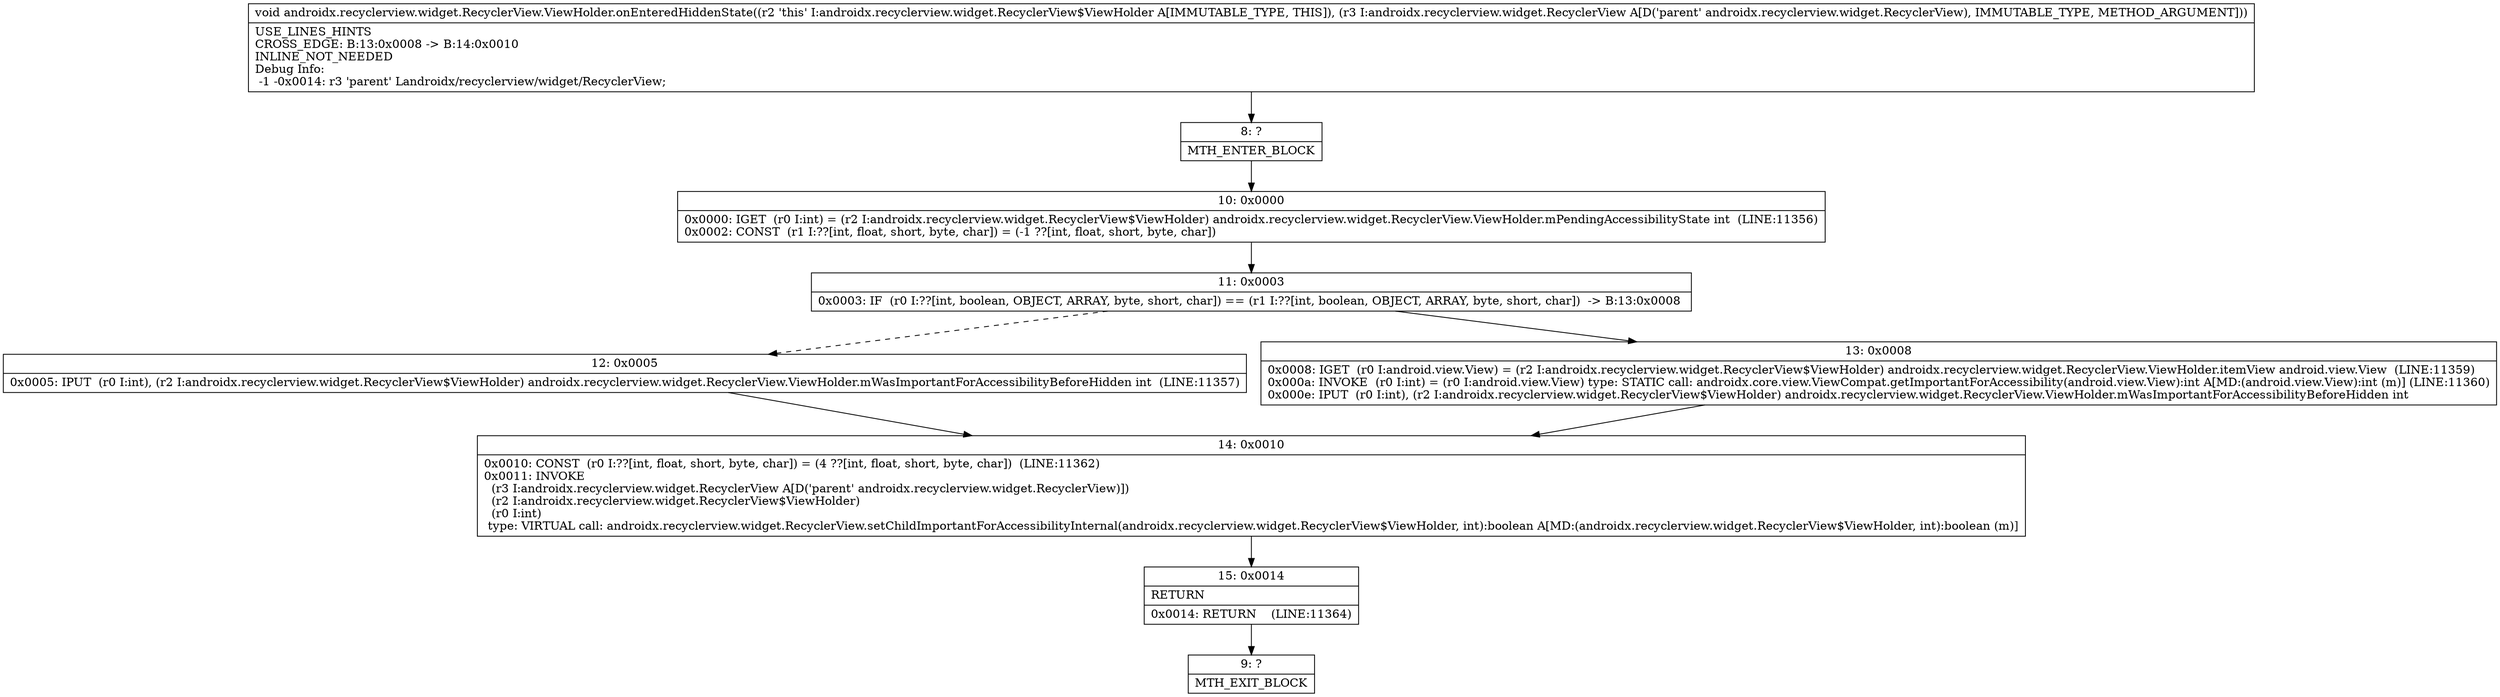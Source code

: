 digraph "CFG forandroidx.recyclerview.widget.RecyclerView.ViewHolder.onEnteredHiddenState(Landroidx\/recyclerview\/widget\/RecyclerView;)V" {
Node_8 [shape=record,label="{8\:\ ?|MTH_ENTER_BLOCK\l}"];
Node_10 [shape=record,label="{10\:\ 0x0000|0x0000: IGET  (r0 I:int) = (r2 I:androidx.recyclerview.widget.RecyclerView$ViewHolder) androidx.recyclerview.widget.RecyclerView.ViewHolder.mPendingAccessibilityState int  (LINE:11356)\l0x0002: CONST  (r1 I:??[int, float, short, byte, char]) = (\-1 ??[int, float, short, byte, char]) \l}"];
Node_11 [shape=record,label="{11\:\ 0x0003|0x0003: IF  (r0 I:??[int, boolean, OBJECT, ARRAY, byte, short, char]) == (r1 I:??[int, boolean, OBJECT, ARRAY, byte, short, char])  \-\> B:13:0x0008 \l}"];
Node_12 [shape=record,label="{12\:\ 0x0005|0x0005: IPUT  (r0 I:int), (r2 I:androidx.recyclerview.widget.RecyclerView$ViewHolder) androidx.recyclerview.widget.RecyclerView.ViewHolder.mWasImportantForAccessibilityBeforeHidden int  (LINE:11357)\l}"];
Node_14 [shape=record,label="{14\:\ 0x0010|0x0010: CONST  (r0 I:??[int, float, short, byte, char]) = (4 ??[int, float, short, byte, char])  (LINE:11362)\l0x0011: INVOKE  \l  (r3 I:androidx.recyclerview.widget.RecyclerView A[D('parent' androidx.recyclerview.widget.RecyclerView)])\l  (r2 I:androidx.recyclerview.widget.RecyclerView$ViewHolder)\l  (r0 I:int)\l type: VIRTUAL call: androidx.recyclerview.widget.RecyclerView.setChildImportantForAccessibilityInternal(androidx.recyclerview.widget.RecyclerView$ViewHolder, int):boolean A[MD:(androidx.recyclerview.widget.RecyclerView$ViewHolder, int):boolean (m)]\l}"];
Node_15 [shape=record,label="{15\:\ 0x0014|RETURN\l|0x0014: RETURN    (LINE:11364)\l}"];
Node_9 [shape=record,label="{9\:\ ?|MTH_EXIT_BLOCK\l}"];
Node_13 [shape=record,label="{13\:\ 0x0008|0x0008: IGET  (r0 I:android.view.View) = (r2 I:androidx.recyclerview.widget.RecyclerView$ViewHolder) androidx.recyclerview.widget.RecyclerView.ViewHolder.itemView android.view.View  (LINE:11359)\l0x000a: INVOKE  (r0 I:int) = (r0 I:android.view.View) type: STATIC call: androidx.core.view.ViewCompat.getImportantForAccessibility(android.view.View):int A[MD:(android.view.View):int (m)] (LINE:11360)\l0x000e: IPUT  (r0 I:int), (r2 I:androidx.recyclerview.widget.RecyclerView$ViewHolder) androidx.recyclerview.widget.RecyclerView.ViewHolder.mWasImportantForAccessibilityBeforeHidden int \l}"];
MethodNode[shape=record,label="{void androidx.recyclerview.widget.RecyclerView.ViewHolder.onEnteredHiddenState((r2 'this' I:androidx.recyclerview.widget.RecyclerView$ViewHolder A[IMMUTABLE_TYPE, THIS]), (r3 I:androidx.recyclerview.widget.RecyclerView A[D('parent' androidx.recyclerview.widget.RecyclerView), IMMUTABLE_TYPE, METHOD_ARGUMENT]))  | USE_LINES_HINTS\lCROSS_EDGE: B:13:0x0008 \-\> B:14:0x0010\lINLINE_NOT_NEEDED\lDebug Info:\l  \-1 \-0x0014: r3 'parent' Landroidx\/recyclerview\/widget\/RecyclerView;\l}"];
MethodNode -> Node_8;Node_8 -> Node_10;
Node_10 -> Node_11;
Node_11 -> Node_12[style=dashed];
Node_11 -> Node_13;
Node_12 -> Node_14;
Node_14 -> Node_15;
Node_15 -> Node_9;
Node_13 -> Node_14;
}

